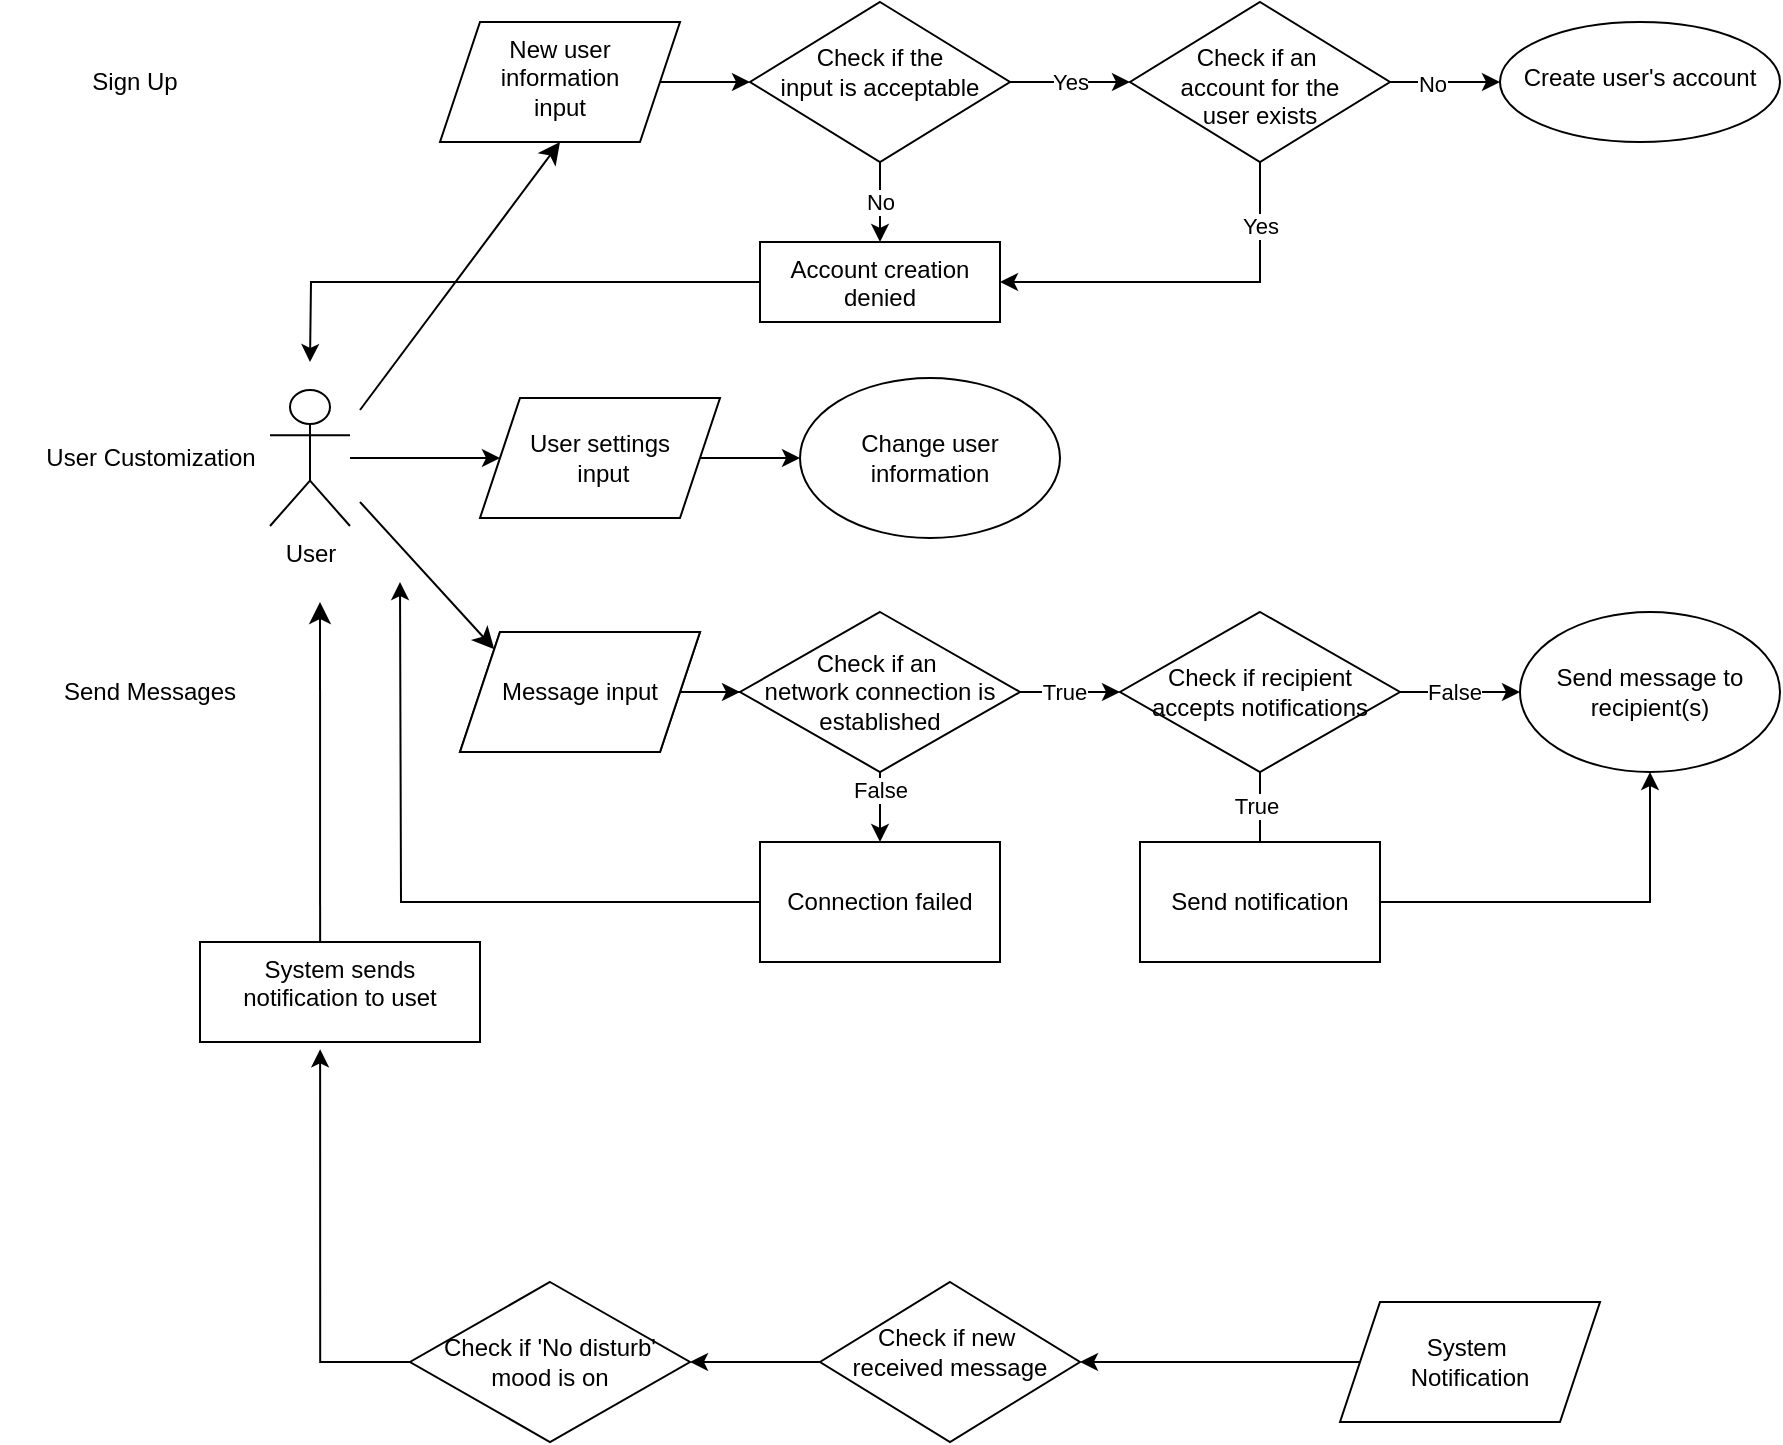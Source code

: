 <mxfile version="24.7.16">
  <diagram name="Page-1" id="SBNDKTTEdVOXE4RD1kLH">
    <mxGraphModel dx="936" dy="368" grid="1" gridSize="10" guides="1" tooltips="1" connect="1" arrows="1" fold="1" page="1" pageScale="1" pageWidth="850" pageHeight="1100" math="0" shadow="0">
      <root>
        <mxCell id="0" />
        <mxCell id="1" parent="0" />
        <mxCell id="36Wj5U354HoHek48pkDs-4" value="Sign Up" style="text;html=1;align=center;verticalAlign=middle;resizable=0;points=[];autosize=1;strokeColor=none;fillColor=none;" parent="1" vertex="1">
          <mxGeometry x="32" y="55" width="70" height="30" as="geometry" />
        </mxCell>
        <mxCell id="36Wj5U354HoHek48pkDs-23" value="" style="edgeStyle=orthogonalEdgeStyle;rounded=0;orthogonalLoop=1;jettySize=auto;html=1;" parent="1" source="36Wj5U354HoHek48pkDs-10" target="36Wj5U354HoHek48pkDs-22" edge="1">
          <mxGeometry relative="1" as="geometry" />
        </mxCell>
        <mxCell id="36Wj5U354HoHek48pkDs-24" value="No" style="edgeLabel;html=1;align=center;verticalAlign=middle;resizable=0;points=[];" parent="36Wj5U354HoHek48pkDs-23" vertex="1" connectable="0">
          <mxGeometry x="-0.24" y="-1" relative="1" as="geometry">
            <mxPoint as="offset" />
          </mxGeometry>
        </mxCell>
        <mxCell id="36Wj5U354HoHek48pkDs-25" value="Yes" style="edgeStyle=orthogonalEdgeStyle;rounded=0;orthogonalLoop=1;jettySize=auto;html=1;exitX=0.5;exitY=1;exitDx=0;exitDy=0;entryX=1;entryY=0.5;entryDx=0;entryDy=0;" parent="1" source="36Wj5U354HoHek48pkDs-10" target="36Wj5U354HoHek48pkDs-16" edge="1">
          <mxGeometry x="-0.667" relative="1" as="geometry">
            <mxPoint as="offset" />
          </mxGeometry>
        </mxCell>
        <mxCell id="36Wj5U354HoHek48pkDs-10" value="&lt;div&gt;&lt;br&gt;&lt;/div&gt;Check&amp;nbsp;&lt;span style=&quot;background-color: initial;&quot;&gt;if an&amp;nbsp;&lt;/span&gt;&lt;div&gt;&lt;div&gt;account&amp;nbsp;&lt;span style=&quot;background-color: initial;&quot;&gt;for the&lt;/span&gt;&lt;/div&gt;&lt;div&gt;&lt;span style=&quot;background-color: initial;&quot;&gt;user exists&lt;/span&gt;&lt;/div&gt;&lt;/div&gt;" style="rhombus;whiteSpace=wrap;html=1;verticalAlign=top;" parent="1" vertex="1">
          <mxGeometry x="565" y="30" width="130" height="80" as="geometry" />
        </mxCell>
        <mxCell id="36Wj5U354HoHek48pkDs-46" value="" style="edgeStyle=orthogonalEdgeStyle;rounded=0;orthogonalLoop=1;jettySize=auto;html=1;" parent="1" source="36Wj5U354HoHek48pkDs-13" target="36Wj5U354HoHek48pkDs-45" edge="1">
          <mxGeometry relative="1" as="geometry" />
        </mxCell>
        <mxCell id="36Wj5U354HoHek48pkDs-13" value="New user&lt;div&gt;information&lt;/div&gt;&lt;div&gt;input&lt;/div&gt;" style="shape=parallelogram;perimeter=parallelogramPerimeter;whiteSpace=wrap;html=1;fixedSize=1;verticalAlign=top;" parent="1" vertex="1">
          <mxGeometry x="220" y="40" width="120" height="60" as="geometry" />
        </mxCell>
        <mxCell id="36Wj5U354HoHek48pkDs-20" style="edgeStyle=orthogonalEdgeStyle;rounded=0;orthogonalLoop=1;jettySize=auto;html=1;exitX=0;exitY=0.5;exitDx=0;exitDy=0;" parent="1" source="36Wj5U354HoHek48pkDs-16" edge="1">
          <mxGeometry relative="1" as="geometry">
            <mxPoint x="370" y="169" as="sourcePoint" />
            <mxPoint x="155" y="210" as="targetPoint" />
          </mxGeometry>
        </mxCell>
        <mxCell id="36Wj5U354HoHek48pkDs-16" value="&lt;div&gt;&lt;span style=&quot;background-color: initial;&quot;&gt;Account creation denied&lt;/span&gt;&lt;br&gt;&lt;/div&gt;" style="whiteSpace=wrap;html=1;verticalAlign=top;" parent="1" vertex="1">
          <mxGeometry x="380" y="150" width="120" height="40" as="geometry" />
        </mxCell>
        <mxCell id="36Wj5U354HoHek48pkDs-19" style="edgeStyle=orthogonalEdgeStyle;rounded=0;orthogonalLoop=1;jettySize=auto;html=1;exitX=0.5;exitY=1;exitDx=0;exitDy=0;" parent="1" source="36Wj5U354HoHek48pkDs-16" target="36Wj5U354HoHek48pkDs-16" edge="1">
          <mxGeometry relative="1" as="geometry" />
        </mxCell>
        <mxCell id="36Wj5U354HoHek48pkDs-22" value="&lt;div&gt;&lt;br&gt;&lt;/div&gt;&lt;div&gt;Create user&#39;s account&lt;/div&gt;" style="ellipse;whiteSpace=wrap;html=1;verticalAlign=top;" parent="1" vertex="1">
          <mxGeometry x="750" y="40" width="140" height="60" as="geometry" />
        </mxCell>
        <mxCell id="36Wj5U354HoHek48pkDs-26" value="User Customization" style="text;html=1;align=center;verticalAlign=middle;resizable=0;points=[];autosize=1;strokeColor=none;fillColor=none;" parent="1" vertex="1">
          <mxGeometry x="10" y="243" width="130" height="30" as="geometry" />
        </mxCell>
        <mxCell id="36Wj5U354HoHek48pkDs-38" style="edgeStyle=orthogonalEdgeStyle;rounded=0;orthogonalLoop=1;jettySize=auto;html=1;entryX=0;entryY=0.5;entryDx=0;entryDy=0;" parent="1" source="36Wj5U354HoHek48pkDs-27" target="36Wj5U354HoHek48pkDs-29" edge="1">
          <mxGeometry relative="1" as="geometry" />
        </mxCell>
        <mxCell id="O8iI8xoqqV5sgOP4shyp-5" value="" style="edgeStyle=none;curved=1;rounded=0;orthogonalLoop=1;jettySize=auto;html=1;fontSize=12;startSize=8;endSize=8;entryX=0;entryY=0;entryDx=0;entryDy=0;" parent="1" target="O8iI8xoqqV5sgOP4shyp-2" edge="1">
          <mxGeometry relative="1" as="geometry">
            <mxPoint x="180" y="280" as="sourcePoint" />
          </mxGeometry>
        </mxCell>
        <mxCell id="O8iI8xoqqV5sgOP4shyp-9" style="edgeStyle=none;curved=1;rounded=0;orthogonalLoop=1;jettySize=auto;html=1;entryX=0.5;entryY=1;entryDx=0;entryDy=0;fontSize=12;startSize=8;endSize=8;" parent="1" target="36Wj5U354HoHek48pkDs-13" edge="1">
          <mxGeometry relative="1" as="geometry">
            <mxPoint x="180" y="234" as="sourcePoint" />
          </mxGeometry>
        </mxCell>
        <mxCell id="36Wj5U354HoHek48pkDs-27" value="User" style="shape=umlActor;verticalLabelPosition=bottom;verticalAlign=top;html=1;outlineConnect=0;" parent="1" vertex="1">
          <mxGeometry x="135" y="224" width="40" height="68" as="geometry" />
        </mxCell>
        <mxCell id="36Wj5U354HoHek48pkDs-31" style="edgeStyle=orthogonalEdgeStyle;rounded=0;orthogonalLoop=1;jettySize=auto;html=1;exitX=1;exitY=0.5;exitDx=0;exitDy=0;entryX=0;entryY=0.5;entryDx=0;entryDy=0;" parent="1" source="36Wj5U354HoHek48pkDs-29" target="36Wj5U354HoHek48pkDs-32" edge="1">
          <mxGeometry relative="1" as="geometry">
            <mxPoint x="410" y="258" as="targetPoint" />
          </mxGeometry>
        </mxCell>
        <mxCell id="36Wj5U354HoHek48pkDs-29" value="User settings&lt;div&gt;&amp;nbsp;input&lt;/div&gt;" style="shape=parallelogram;perimeter=parallelogramPerimeter;whiteSpace=wrap;html=1;fixedSize=1;" parent="1" vertex="1">
          <mxGeometry x="240" y="228" width="120" height="60" as="geometry" />
        </mxCell>
        <mxCell id="36Wj5U354HoHek48pkDs-32" value="Change user&lt;div&gt;information&lt;/div&gt;" style="ellipse;whiteSpace=wrap;html=1;" parent="1" vertex="1">
          <mxGeometry x="400" y="218" width="130" height="80" as="geometry" />
        </mxCell>
        <mxCell id="36Wj5U354HoHek48pkDs-33" value="Send Messages" style="text;html=1;align=center;verticalAlign=middle;whiteSpace=wrap;rounded=0;" parent="1" vertex="1">
          <mxGeometry y="360" width="150" height="30" as="geometry" />
        </mxCell>
        <mxCell id="36Wj5U354HoHek48pkDs-52" value="" style="edgeStyle=orthogonalEdgeStyle;rounded=0;orthogonalLoop=1;jettySize=auto;html=1;" parent="1" source="36Wj5U354HoHek48pkDs-39" target="36Wj5U354HoHek48pkDs-51" edge="1">
          <mxGeometry relative="1" as="geometry" />
        </mxCell>
        <mxCell id="36Wj5U354HoHek48pkDs-39" value="Message input" style="shape=parallelogram;perimeter=parallelogramPerimeter;whiteSpace=wrap;html=1;fixedSize=1;" parent="1" vertex="1">
          <mxGeometry x="230" y="345" width="120" height="60" as="geometry" />
        </mxCell>
        <mxCell id="36Wj5U354HoHek48pkDs-50" value="No" style="edgeStyle=orthogonalEdgeStyle;rounded=0;orthogonalLoop=1;jettySize=auto;html=1;entryX=0.5;entryY=0;entryDx=0;entryDy=0;" parent="1" source="36Wj5U354HoHek48pkDs-45" target="36Wj5U354HoHek48pkDs-16" edge="1">
          <mxGeometry relative="1" as="geometry" />
        </mxCell>
        <mxCell id="eswAk1OacALHeucm8gjz-11" value="Yes" style="edgeStyle=orthogonalEdgeStyle;rounded=0;orthogonalLoop=1;jettySize=auto;html=1;exitX=1;exitY=0.5;exitDx=0;exitDy=0;entryX=0;entryY=0.5;entryDx=0;entryDy=0;" parent="1" source="36Wj5U354HoHek48pkDs-45" target="36Wj5U354HoHek48pkDs-10" edge="1">
          <mxGeometry relative="1" as="geometry" />
        </mxCell>
        <mxCell id="36Wj5U354HoHek48pkDs-45" value="&lt;div&gt;&lt;br&gt;&lt;/div&gt;&lt;div&gt;Check if the&lt;/div&gt;&lt;div&gt;input is acceptable&lt;/div&gt;" style="rhombus;whiteSpace=wrap;html=1;verticalAlign=top;" parent="1" vertex="1">
          <mxGeometry x="375" y="30" width="130" height="80" as="geometry" />
        </mxCell>
        <mxCell id="36Wj5U354HoHek48pkDs-54" value="" style="edgeStyle=orthogonalEdgeStyle;rounded=0;orthogonalLoop=1;jettySize=auto;html=1;" parent="1" source="36Wj5U354HoHek48pkDs-51" target="36Wj5U354HoHek48pkDs-53" edge="1">
          <mxGeometry relative="1" as="geometry" />
        </mxCell>
        <mxCell id="36Wj5U354HoHek48pkDs-55" value="False" style="edgeLabel;html=1;align=center;verticalAlign=middle;resizable=0;points=[];" parent="36Wj5U354HoHek48pkDs-54" vertex="1" connectable="0">
          <mxGeometry x="0.111" y="1" relative="1" as="geometry">
            <mxPoint x="-1" y="-6" as="offset" />
          </mxGeometry>
        </mxCell>
        <mxCell id="36Wj5U354HoHek48pkDs-56" style="edgeStyle=orthogonalEdgeStyle;rounded=0;orthogonalLoop=1;jettySize=auto;html=1;entryX=0;entryY=0.5;entryDx=0;entryDy=0;" parent="1" source="36Wj5U354HoHek48pkDs-51" target="36Wj5U354HoHek48pkDs-58" edge="1">
          <mxGeometry relative="1" as="geometry">
            <mxPoint x="560" y="375" as="targetPoint" />
          </mxGeometry>
        </mxCell>
        <mxCell id="36Wj5U354HoHek48pkDs-57" value="True" style="edgeLabel;html=1;align=center;verticalAlign=middle;resizable=0;points=[];" parent="36Wj5U354HoHek48pkDs-56" vertex="1" connectable="0">
          <mxGeometry x="-0.119" y="4" relative="1" as="geometry">
            <mxPoint y="4" as="offset" />
          </mxGeometry>
        </mxCell>
        <mxCell id="36Wj5U354HoHek48pkDs-51" value="Check if an&amp;nbsp;&lt;div&gt;network connection is&lt;div&gt;established&lt;/div&gt;&lt;/div&gt;" style="rhombus;whiteSpace=wrap;html=1;" parent="1" vertex="1">
          <mxGeometry x="370" y="335" width="140" height="80" as="geometry" />
        </mxCell>
        <mxCell id="eswAk1OacALHeucm8gjz-1" style="edgeStyle=orthogonalEdgeStyle;rounded=0;orthogonalLoop=1;jettySize=auto;html=1;exitX=0;exitY=0.5;exitDx=0;exitDy=0;" parent="1" source="O8iI8xoqqV5sgOP4shyp-13" target="O8iI8xoqqV5sgOP4shyp-10" edge="1">
          <mxGeometry relative="1" as="geometry">
            <mxPoint x="160" y="330" as="targetPoint" />
            <mxPoint x="376" y="490" as="sourcePoint" />
          </mxGeometry>
        </mxCell>
        <mxCell id="xUSfoy-xUPCvNrfZaKer-1" style="edgeStyle=orthogonalEdgeStyle;rounded=0;orthogonalLoop=1;jettySize=auto;html=1;exitX=0;exitY=0.5;exitDx=0;exitDy=0;" edge="1" parent="1" source="36Wj5U354HoHek48pkDs-53">
          <mxGeometry relative="1" as="geometry">
            <mxPoint x="200" y="320" as="targetPoint" />
          </mxGeometry>
        </mxCell>
        <mxCell id="36Wj5U354HoHek48pkDs-53" value="Connection failed" style="whiteSpace=wrap;html=1;" parent="1" vertex="1">
          <mxGeometry x="380" y="450" width="120" height="60" as="geometry" />
        </mxCell>
        <mxCell id="eswAk1OacALHeucm8gjz-3" value="" style="edgeStyle=orthogonalEdgeStyle;rounded=0;orthogonalLoop=1;jettySize=auto;html=1;" parent="1" edge="1">
          <mxGeometry relative="1" as="geometry">
            <mxPoint x="630" y="415" as="sourcePoint" />
            <mxPoint x="630" y="460" as="targetPoint" />
          </mxGeometry>
        </mxCell>
        <mxCell id="eswAk1OacALHeucm8gjz-4" value="True" style="edgeLabel;html=1;align=center;verticalAlign=middle;resizable=0;points=[];" parent="eswAk1OacALHeucm8gjz-3" connectable="0" vertex="1">
          <mxGeometry x="-0.371" relative="1" as="geometry">
            <mxPoint x="-2" y="3" as="offset" />
          </mxGeometry>
        </mxCell>
        <mxCell id="eswAk1OacALHeucm8gjz-7" value="" style="edgeStyle=orthogonalEdgeStyle;rounded=0;orthogonalLoop=1;jettySize=auto;html=1;" parent="1" source="36Wj5U354HoHek48pkDs-58" target="eswAk1OacALHeucm8gjz-6" edge="1">
          <mxGeometry relative="1" as="geometry" />
        </mxCell>
        <mxCell id="eswAk1OacALHeucm8gjz-9" value="False" style="edgeLabel;html=1;align=center;verticalAlign=middle;resizable=0;points=[];" parent="eswAk1OacALHeucm8gjz-7" connectable="0" vertex="1">
          <mxGeometry x="-0.105" relative="1" as="geometry">
            <mxPoint as="offset" />
          </mxGeometry>
        </mxCell>
        <mxCell id="36Wj5U354HoHek48pkDs-58" value="Check if recipient&lt;div&gt;accepts notifications&lt;/div&gt;" style="rhombus;whiteSpace=wrap;html=1;" parent="1" vertex="1">
          <mxGeometry x="560" y="335" width="140" height="80" as="geometry" />
        </mxCell>
        <mxCell id="O8iI8xoqqV5sgOP4shyp-2" value="Message input" style="shape=parallelogram;perimeter=parallelogramPerimeter;whiteSpace=wrap;html=1;fixedSize=1;" parent="1" vertex="1">
          <mxGeometry x="230" y="345" width="120" height="60" as="geometry" />
        </mxCell>
        <mxCell id="O8iI8xoqqV5sgOP4shyp-3" value="System&amp;nbsp;&lt;div&gt;Notification&lt;/div&gt;" style="shape=parallelogram;perimeter=parallelogramPerimeter;whiteSpace=wrap;html=1;fixedSize=1;" parent="1" vertex="1">
          <mxGeometry x="670" y="680" width="130" height="60" as="geometry" />
        </mxCell>
        <mxCell id="O8iI8xoqqV5sgOP4shyp-10" value="Check if &#39;No disturb&#39;&lt;div&gt;mood is on&lt;/div&gt;" style="rhombus;whiteSpace=wrap;html=1;" parent="1" vertex="1">
          <mxGeometry x="205" y="670" width="140" height="80" as="geometry" />
        </mxCell>
        <mxCell id="eswAk1OacALHeucm8gjz-10" style="edgeStyle=orthogonalEdgeStyle;rounded=0;orthogonalLoop=1;jettySize=auto;html=1;entryX=0.5;entryY=1;entryDx=0;entryDy=0;" parent="1" source="eswAk1OacALHeucm8gjz-2" target="eswAk1OacALHeucm8gjz-6" edge="1">
          <mxGeometry relative="1" as="geometry" />
        </mxCell>
        <mxCell id="O8iI8xoqqV5sgOP4shyp-16" style="edgeStyle=none;curved=1;rounded=0;orthogonalLoop=1;jettySize=auto;html=1;fontSize=12;startSize=8;endSize=8;exitX=0.429;exitY=0.007;exitDx=0;exitDy=0;exitPerimeter=0;" parent="1" source="O8iI8xoqqV5sgOP4shyp-14" edge="1">
          <mxGeometry relative="1" as="geometry">
            <mxPoint x="160" y="330" as="targetPoint" />
          </mxGeometry>
        </mxCell>
        <mxCell id="eswAk1OacALHeucm8gjz-2" value="Send notification" style="whiteSpace=wrap;html=1;" parent="1" vertex="1">
          <mxGeometry x="570" y="450" width="120" height="60" as="geometry" />
        </mxCell>
        <mxCell id="O8iI8xoqqV5sgOP4shyp-14" value="&lt;div&gt;&lt;span style=&quot;background-color: initial;&quot;&gt;System sends&lt;/span&gt;&lt;/div&gt;&lt;div&gt;&lt;span style=&quot;background-color: initial;&quot;&gt;notification to uset&lt;/span&gt;&lt;/div&gt;" style="whiteSpace=wrap;html=1;verticalAlign=top;" parent="1" vertex="1">
          <mxGeometry x="100" y="500" width="140" height="50" as="geometry" />
        </mxCell>
        <mxCell id="eswAk1OacALHeucm8gjz-6" value="Send message to recipient(s)" style="ellipse;whiteSpace=wrap;html=1;" parent="1" vertex="1">
          <mxGeometry x="760" y="335" width="130" height="80" as="geometry" />
        </mxCell>
        <mxCell id="O8iI8xoqqV5sgOP4shyp-15" style="edgeStyle=orthogonalEdgeStyle;rounded=0;orthogonalLoop=1;jettySize=auto;html=1;entryX=0.429;entryY=1.073;entryDx=0;entryDy=0;entryPerimeter=0;" parent="1" target="O8iI8xoqqV5sgOP4shyp-14" edge="1">
          <mxGeometry relative="1" as="geometry">
            <mxPoint x="205" y="710" as="sourcePoint" />
            <mxPoint x="160" y="640" as="targetPoint" />
            <Array as="points">
              <mxPoint x="160" y="710" />
            </Array>
          </mxGeometry>
        </mxCell>
        <mxCell id="O8iI8xoqqV5sgOP4shyp-17" value="" style="edgeStyle=orthogonalEdgeStyle;rounded=0;orthogonalLoop=1;jettySize=auto;html=1;exitX=0;exitY=0.5;exitDx=0;exitDy=0;" parent="1" source="O8iI8xoqqV5sgOP4shyp-3" target="O8iI8xoqqV5sgOP4shyp-13" edge="1">
          <mxGeometry relative="1" as="geometry">
            <mxPoint x="280" y="660" as="targetPoint" />
            <mxPoint x="690" y="720" as="sourcePoint" />
          </mxGeometry>
        </mxCell>
        <mxCell id="O8iI8xoqqV5sgOP4shyp-13" value="&lt;div&gt;&lt;br&gt;&lt;/div&gt;&lt;div&gt;Check if new&amp;nbsp;&lt;br&gt;&lt;/div&gt;&lt;div&gt;received message&lt;/div&gt;" style="rhombus;whiteSpace=wrap;html=1;verticalAlign=top;" parent="1" vertex="1">
          <mxGeometry x="410" y="670" width="130" height="80" as="geometry" />
        </mxCell>
      </root>
    </mxGraphModel>
  </diagram>
</mxfile>
